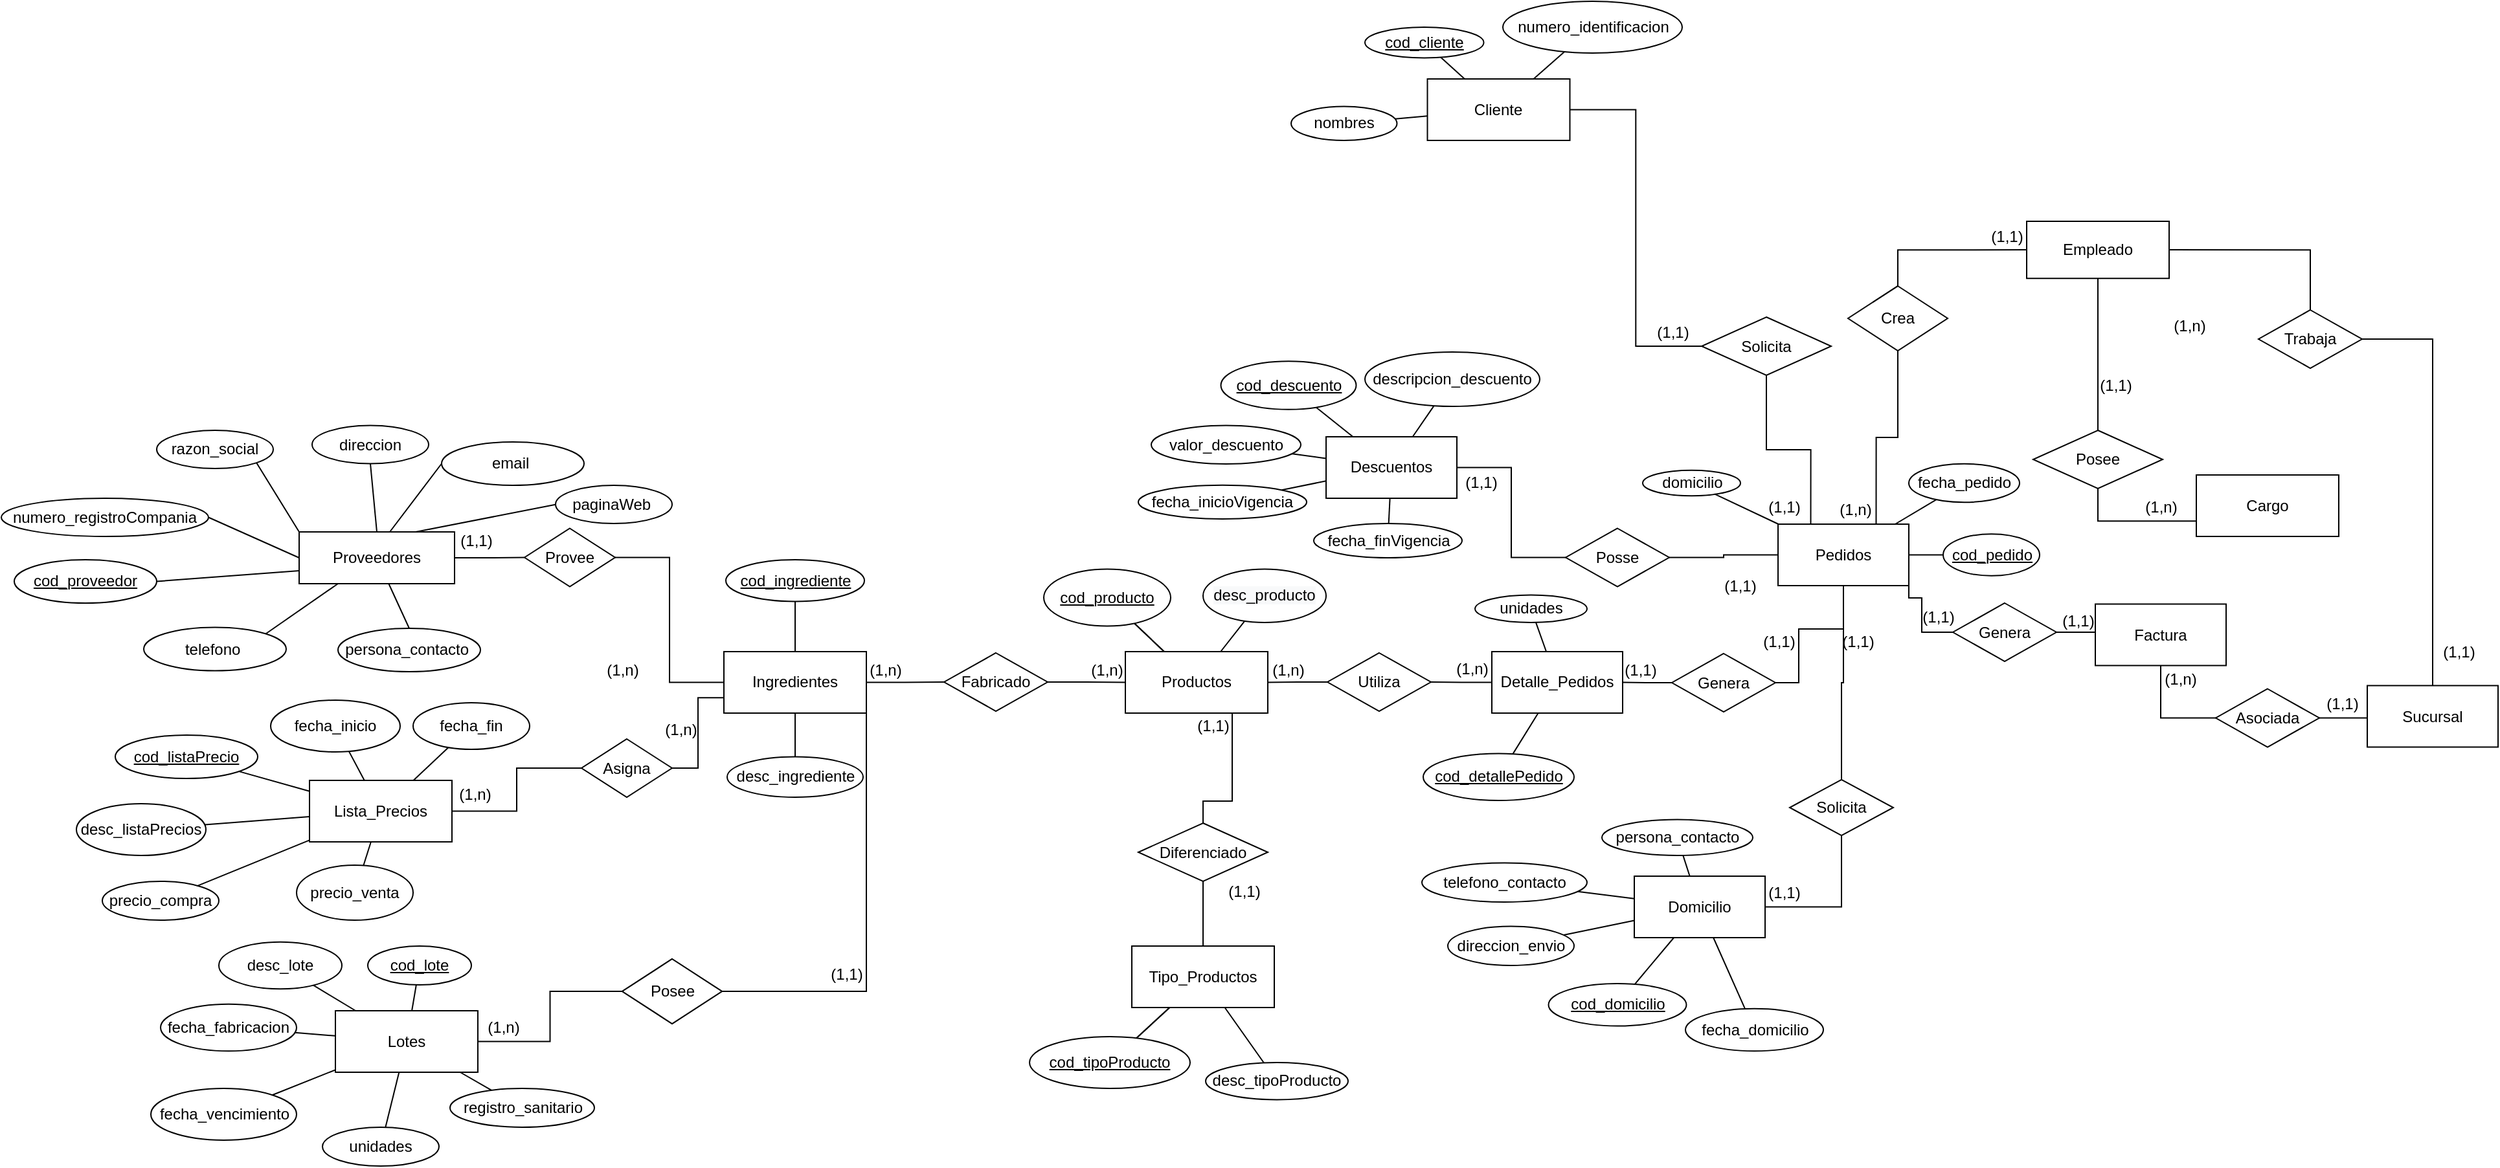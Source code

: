 <mxfile version="16.5.6" type="github">
  <diagram id="R2lEEEUBdFMjLlhIrx00" name="Page-1">
    <mxGraphModel dx="2053" dy="1786" grid="1" gridSize="10" guides="1" tooltips="1" connect="1" arrows="1" fold="1" page="1" pageScale="1" pageWidth="850" pageHeight="1100" math="0" shadow="0" extFonts="Permanent Marker^https://fonts.googleapis.com/css?family=Permanent+Marker">
      <root>
        <mxCell id="0" />
        <mxCell id="1" parent="0" />
        <mxCell id="ZTiVV1zmq2l8TF0PZbIo-10" style="edgeStyle=orthogonalEdgeStyle;rounded=0;orthogonalLoop=1;jettySize=auto;html=1;exitX=1;exitY=0.5;exitDx=0;exitDy=0;entryX=0;entryY=0.5;entryDx=0;entryDy=0;endArrow=none;endFill=0;" edge="1" parent="1" source="ZTiVV1zmq2l8TF0PZbIo-1" target="ZTiVV1zmq2l8TF0PZbIo-3">
          <mxGeometry relative="1" as="geometry" />
        </mxCell>
        <mxCell id="ZTiVV1zmq2l8TF0PZbIo-1" value="Proveedores" style="rounded=0;whiteSpace=wrap;html=1;" vertex="1" parent="1">
          <mxGeometry x="2" y="100" width="120" height="40" as="geometry" />
        </mxCell>
        <mxCell id="ZTiVV1zmq2l8TF0PZbIo-14" style="edgeStyle=orthogonalEdgeStyle;rounded=0;orthogonalLoop=1;jettySize=auto;html=1;exitX=0;exitY=0.75;exitDx=0;exitDy=0;entryX=1;entryY=0.5;entryDx=0;entryDy=0;endArrow=none;endFill=0;" edge="1" parent="1" source="ZTiVV1zmq2l8TF0PZbIo-2" target="ZTiVV1zmq2l8TF0PZbIo-13">
          <mxGeometry relative="1" as="geometry" />
        </mxCell>
        <mxCell id="ZTiVV1zmq2l8TF0PZbIo-19" style="edgeStyle=orthogonalEdgeStyle;rounded=0;orthogonalLoop=1;jettySize=auto;html=1;exitX=1;exitY=1;exitDx=0;exitDy=0;entryX=1;entryY=0.5;entryDx=0;entryDy=0;endArrow=none;endFill=0;" edge="1" parent="1" source="ZTiVV1zmq2l8TF0PZbIo-2" target="ZTiVV1zmq2l8TF0PZbIo-18">
          <mxGeometry relative="1" as="geometry" />
        </mxCell>
        <mxCell id="ZTiVV1zmq2l8TF0PZbIo-26" style="edgeStyle=orthogonalEdgeStyle;rounded=0;orthogonalLoop=1;jettySize=auto;html=1;exitX=1;exitY=0.5;exitDx=0;exitDy=0;entryX=0;entryY=0.5;entryDx=0;entryDy=0;endArrow=none;endFill=0;" edge="1" parent="1" source="ZTiVV1zmq2l8TF0PZbIo-2" target="ZTiVV1zmq2l8TF0PZbIo-25">
          <mxGeometry relative="1" as="geometry" />
        </mxCell>
        <mxCell id="ZTiVV1zmq2l8TF0PZbIo-190" value="" style="edgeStyle=none;rounded=0;orthogonalLoop=1;jettySize=auto;html=1;endArrow=none;endFill=0;exitX=0.5;exitY=0;exitDx=0;exitDy=0;" edge="1" parent="1" source="ZTiVV1zmq2l8TF0PZbIo-2" target="ZTiVV1zmq2l8TF0PZbIo-189">
          <mxGeometry relative="1" as="geometry" />
        </mxCell>
        <mxCell id="ZTiVV1zmq2l8TF0PZbIo-192" value="" style="edgeStyle=none;rounded=0;orthogonalLoop=1;jettySize=auto;html=1;endArrow=none;endFill=0;" edge="1" parent="1" source="ZTiVV1zmq2l8TF0PZbIo-2" target="ZTiVV1zmq2l8TF0PZbIo-191">
          <mxGeometry relative="1" as="geometry" />
        </mxCell>
        <mxCell id="ZTiVV1zmq2l8TF0PZbIo-2" value="Ingredientes" style="rounded=0;whiteSpace=wrap;html=1;" vertex="1" parent="1">
          <mxGeometry x="330" y="192.5" width="110" height="47.5" as="geometry" />
        </mxCell>
        <mxCell id="ZTiVV1zmq2l8TF0PZbIo-6" style="edgeStyle=orthogonalEdgeStyle;rounded=0;orthogonalLoop=1;jettySize=auto;html=1;exitX=1;exitY=0.5;exitDx=0;exitDy=0;entryX=0;entryY=0.5;entryDx=0;entryDy=0;endArrow=none;endFill=0;" edge="1" parent="1" source="ZTiVV1zmq2l8TF0PZbIo-3" target="ZTiVV1zmq2l8TF0PZbIo-2">
          <mxGeometry relative="1" as="geometry" />
        </mxCell>
        <mxCell id="ZTiVV1zmq2l8TF0PZbIo-3" value="Provee" style="rhombus;whiteSpace=wrap;html=1;" vertex="1" parent="1">
          <mxGeometry x="176" y="97.25" width="70" height="45" as="geometry" />
        </mxCell>
        <mxCell id="ZTiVV1zmq2l8TF0PZbIo-7" value="(1,1)" style="text;html=1;strokeColor=none;fillColor=none;align=center;verticalAlign=middle;whiteSpace=wrap;rounded=0;" vertex="1" parent="1">
          <mxGeometry x="109" y="100" width="60" height="14" as="geometry" />
        </mxCell>
        <mxCell id="ZTiVV1zmq2l8TF0PZbIo-11" value="(1,n)" style="text;html=1;strokeColor=none;fillColor=none;align=center;verticalAlign=middle;whiteSpace=wrap;rounded=0;" vertex="1" parent="1">
          <mxGeometry x="222" y="200" width="60" height="14" as="geometry" />
        </mxCell>
        <mxCell id="ZTiVV1zmq2l8TF0PZbIo-15" style="edgeStyle=orthogonalEdgeStyle;rounded=0;orthogonalLoop=1;jettySize=auto;html=1;exitX=1;exitY=0.5;exitDx=0;exitDy=0;entryX=0;entryY=0.5;entryDx=0;entryDy=0;endArrow=none;endFill=0;" edge="1" parent="1" source="ZTiVV1zmq2l8TF0PZbIo-12" target="ZTiVV1zmq2l8TF0PZbIo-13">
          <mxGeometry relative="1" as="geometry" />
        </mxCell>
        <mxCell id="ZTiVV1zmq2l8TF0PZbIo-166" value="" style="edgeStyle=none;rounded=0;orthogonalLoop=1;jettySize=auto;html=1;endArrow=none;endFill=0;" edge="1" parent="1" source="ZTiVV1zmq2l8TF0PZbIo-12" target="ZTiVV1zmq2l8TF0PZbIo-165">
          <mxGeometry relative="1" as="geometry" />
        </mxCell>
        <mxCell id="ZTiVV1zmq2l8TF0PZbIo-168" value="" style="edgeStyle=none;rounded=0;orthogonalLoop=1;jettySize=auto;html=1;endArrow=none;endFill=0;" edge="1" parent="1" source="ZTiVV1zmq2l8TF0PZbIo-12" target="ZTiVV1zmq2l8TF0PZbIo-167">
          <mxGeometry relative="1" as="geometry" />
        </mxCell>
        <mxCell id="ZTiVV1zmq2l8TF0PZbIo-171" value="" style="edgeStyle=none;rounded=0;orthogonalLoop=1;jettySize=auto;html=1;endArrow=none;endFill=0;" edge="1" parent="1" source="ZTiVV1zmq2l8TF0PZbIo-12" target="ZTiVV1zmq2l8TF0PZbIo-170">
          <mxGeometry relative="1" as="geometry" />
        </mxCell>
        <mxCell id="ZTiVV1zmq2l8TF0PZbIo-173" value="" style="edgeStyle=none;rounded=0;orthogonalLoop=1;jettySize=auto;html=1;endArrow=none;endFill=0;" edge="1" parent="1" source="ZTiVV1zmq2l8TF0PZbIo-12" target="ZTiVV1zmq2l8TF0PZbIo-172">
          <mxGeometry relative="1" as="geometry" />
        </mxCell>
        <mxCell id="ZTiVV1zmq2l8TF0PZbIo-175" value="" style="edgeStyle=none;rounded=0;orthogonalLoop=1;jettySize=auto;html=1;endArrow=none;endFill=0;" edge="1" parent="1" source="ZTiVV1zmq2l8TF0PZbIo-12" target="ZTiVV1zmq2l8TF0PZbIo-174">
          <mxGeometry relative="1" as="geometry" />
        </mxCell>
        <mxCell id="ZTiVV1zmq2l8TF0PZbIo-12" value="Lista_Precios" style="rounded=0;whiteSpace=wrap;html=1;" vertex="1" parent="1">
          <mxGeometry x="10" y="292" width="110" height="47.5" as="geometry" />
        </mxCell>
        <mxCell id="ZTiVV1zmq2l8TF0PZbIo-13" value="Asigna" style="rhombus;whiteSpace=wrap;html=1;" vertex="1" parent="1">
          <mxGeometry x="220" y="260" width="70" height="45" as="geometry" />
        </mxCell>
        <mxCell id="ZTiVV1zmq2l8TF0PZbIo-16" value="(1,n)" style="text;html=1;strokeColor=none;fillColor=none;align=center;verticalAlign=middle;whiteSpace=wrap;rounded=0;" vertex="1" parent="1">
          <mxGeometry x="108" y="296" width="60" height="14" as="geometry" />
        </mxCell>
        <mxCell id="ZTiVV1zmq2l8TF0PZbIo-17" value="(1,n)" style="text;html=1;strokeColor=none;fillColor=none;align=center;verticalAlign=middle;whiteSpace=wrap;rounded=0;" vertex="1" parent="1">
          <mxGeometry x="267" y="246" width="60" height="14" as="geometry" />
        </mxCell>
        <mxCell id="ZTiVV1zmq2l8TF0PZbIo-21" style="edgeStyle=orthogonalEdgeStyle;rounded=0;orthogonalLoop=1;jettySize=auto;html=1;exitX=0;exitY=0.5;exitDx=0;exitDy=0;entryX=1;entryY=0.5;entryDx=0;entryDy=0;endArrow=none;endFill=0;" edge="1" parent="1" source="ZTiVV1zmq2l8TF0PZbIo-18" target="ZTiVV1zmq2l8TF0PZbIo-20">
          <mxGeometry relative="1" as="geometry" />
        </mxCell>
        <mxCell id="ZTiVV1zmq2l8TF0PZbIo-18" value="Posee" style="rhombus;whiteSpace=wrap;html=1;" vertex="1" parent="1">
          <mxGeometry x="251.5" y="430" width="77" height="50" as="geometry" />
        </mxCell>
        <mxCell id="ZTiVV1zmq2l8TF0PZbIo-178" value="" style="edgeStyle=none;rounded=0;orthogonalLoop=1;jettySize=auto;html=1;endArrow=none;endFill=0;" edge="1" parent="1" source="ZTiVV1zmq2l8TF0PZbIo-20" target="ZTiVV1zmq2l8TF0PZbIo-177">
          <mxGeometry relative="1" as="geometry" />
        </mxCell>
        <mxCell id="ZTiVV1zmq2l8TF0PZbIo-180" value="" style="edgeStyle=none;rounded=0;orthogonalLoop=1;jettySize=auto;html=1;endArrow=none;endFill=0;" edge="1" parent="1" source="ZTiVV1zmq2l8TF0PZbIo-20" target="ZTiVV1zmq2l8TF0PZbIo-179">
          <mxGeometry relative="1" as="geometry" />
        </mxCell>
        <mxCell id="ZTiVV1zmq2l8TF0PZbIo-182" value="" style="edgeStyle=none;rounded=0;orthogonalLoop=1;jettySize=auto;html=1;endArrow=none;endFill=0;" edge="1" parent="1" source="ZTiVV1zmq2l8TF0PZbIo-20" target="ZTiVV1zmq2l8TF0PZbIo-181">
          <mxGeometry relative="1" as="geometry" />
        </mxCell>
        <mxCell id="ZTiVV1zmq2l8TF0PZbIo-184" value="" style="edgeStyle=none;rounded=0;orthogonalLoop=1;jettySize=auto;html=1;endArrow=none;endFill=0;" edge="1" parent="1" source="ZTiVV1zmq2l8TF0PZbIo-20" target="ZTiVV1zmq2l8TF0PZbIo-183">
          <mxGeometry relative="1" as="geometry" />
        </mxCell>
        <mxCell id="ZTiVV1zmq2l8TF0PZbIo-186" value="" style="edgeStyle=none;rounded=0;orthogonalLoop=1;jettySize=auto;html=1;endArrow=none;endFill=0;" edge="1" parent="1" source="ZTiVV1zmq2l8TF0PZbIo-20" target="ZTiVV1zmq2l8TF0PZbIo-185">
          <mxGeometry relative="1" as="geometry" />
        </mxCell>
        <mxCell id="ZTiVV1zmq2l8TF0PZbIo-188" value="" style="edgeStyle=none;rounded=0;orthogonalLoop=1;jettySize=auto;html=1;endArrow=none;endFill=0;" edge="1" parent="1" source="ZTiVV1zmq2l8TF0PZbIo-20" target="ZTiVV1zmq2l8TF0PZbIo-187">
          <mxGeometry relative="1" as="geometry" />
        </mxCell>
        <mxCell id="ZTiVV1zmq2l8TF0PZbIo-20" value="Lotes" style="rounded=0;whiteSpace=wrap;html=1;" vertex="1" parent="1">
          <mxGeometry x="30" y="470" width="110" height="47.5" as="geometry" />
        </mxCell>
        <mxCell id="ZTiVV1zmq2l8TF0PZbIo-22" value="(1,1)" style="text;html=1;strokeColor=none;fillColor=none;align=center;verticalAlign=middle;whiteSpace=wrap;rounded=0;" vertex="1" parent="1">
          <mxGeometry x="395" y="435" width="60" height="14" as="geometry" />
        </mxCell>
        <mxCell id="ZTiVV1zmq2l8TF0PZbIo-32" style="edgeStyle=orthogonalEdgeStyle;rounded=0;orthogonalLoop=1;jettySize=auto;html=1;exitX=0.75;exitY=1;exitDx=0;exitDy=0;entryX=0.5;entryY=0;entryDx=0;entryDy=0;endArrow=none;endFill=0;" edge="1" parent="1" source="ZTiVV1zmq2l8TF0PZbIo-24" target="ZTiVV1zmq2l8TF0PZbIo-30">
          <mxGeometry relative="1" as="geometry">
            <Array as="points">
              <mxPoint x="723" y="308" />
              <mxPoint x="700" y="308" />
            </Array>
          </mxGeometry>
        </mxCell>
        <mxCell id="ZTiVV1zmq2l8TF0PZbIo-204" value="" style="edgeStyle=none;rounded=0;orthogonalLoop=1;jettySize=auto;html=1;endArrow=none;endFill=0;" edge="1" parent="1" source="ZTiVV1zmq2l8TF0PZbIo-24" target="ZTiVV1zmq2l8TF0PZbIo-203">
          <mxGeometry relative="1" as="geometry" />
        </mxCell>
        <mxCell id="ZTiVV1zmq2l8TF0PZbIo-205" value="" style="edgeStyle=none;rounded=0;orthogonalLoop=1;jettySize=auto;html=1;endArrow=none;endFill=0;" edge="1" parent="1" source="ZTiVV1zmq2l8TF0PZbIo-24" target="ZTiVV1zmq2l8TF0PZbIo-203">
          <mxGeometry relative="1" as="geometry" />
        </mxCell>
        <mxCell id="ZTiVV1zmq2l8TF0PZbIo-207" value="" style="edgeStyle=none;rounded=0;orthogonalLoop=1;jettySize=auto;html=1;endArrow=none;endFill=0;" edge="1" parent="1" source="ZTiVV1zmq2l8TF0PZbIo-24" target="ZTiVV1zmq2l8TF0PZbIo-206">
          <mxGeometry relative="1" as="geometry" />
        </mxCell>
        <mxCell id="ZTiVV1zmq2l8TF0PZbIo-24" value="Productos" style="rounded=0;whiteSpace=wrap;html=1;" vertex="1" parent="1">
          <mxGeometry x="640" y="192.5" width="110" height="47.5" as="geometry" />
        </mxCell>
        <mxCell id="ZTiVV1zmq2l8TF0PZbIo-27" style="edgeStyle=orthogonalEdgeStyle;rounded=0;orthogonalLoop=1;jettySize=auto;html=1;exitX=1;exitY=0.5;exitDx=0;exitDy=0;entryX=0;entryY=0.5;entryDx=0;entryDy=0;endArrow=none;endFill=0;" edge="1" parent="1" source="ZTiVV1zmq2l8TF0PZbIo-25" target="ZTiVV1zmq2l8TF0PZbIo-24">
          <mxGeometry relative="1" as="geometry" />
        </mxCell>
        <mxCell id="ZTiVV1zmq2l8TF0PZbIo-25" value="Fabricado" style="rhombus;whiteSpace=wrap;html=1;" vertex="1" parent="1">
          <mxGeometry x="500" y="193.5" width="80" height="45" as="geometry" />
        </mxCell>
        <mxCell id="ZTiVV1zmq2l8TF0PZbIo-28" value="(1,n)" style="text;html=1;strokeColor=none;fillColor=none;align=center;verticalAlign=middle;whiteSpace=wrap;rounded=0;" vertex="1" parent="1">
          <mxGeometry x="425" y="200" width="60" height="14" as="geometry" />
        </mxCell>
        <mxCell id="ZTiVV1zmq2l8TF0PZbIo-29" value="(1,n)" style="text;html=1;strokeColor=none;fillColor=none;align=center;verticalAlign=middle;whiteSpace=wrap;rounded=0;" vertex="1" parent="1">
          <mxGeometry x="596" y="200" width="60" height="14" as="geometry" />
        </mxCell>
        <mxCell id="ZTiVV1zmq2l8TF0PZbIo-33" style="edgeStyle=orthogonalEdgeStyle;rounded=0;orthogonalLoop=1;jettySize=auto;html=1;exitX=0.5;exitY=1;exitDx=0;exitDy=0;entryX=0.5;entryY=0;entryDx=0;entryDy=0;endArrow=none;endFill=0;" edge="1" parent="1" source="ZTiVV1zmq2l8TF0PZbIo-30" target="ZTiVV1zmq2l8TF0PZbIo-31">
          <mxGeometry relative="1" as="geometry" />
        </mxCell>
        <mxCell id="ZTiVV1zmq2l8TF0PZbIo-30" value="Diferenciado" style="rhombus;whiteSpace=wrap;html=1;" vertex="1" parent="1">
          <mxGeometry x="650" y="325" width="100" height="45" as="geometry" />
        </mxCell>
        <mxCell id="ZTiVV1zmq2l8TF0PZbIo-211" value="" style="edgeStyle=none;rounded=0;orthogonalLoop=1;jettySize=auto;html=1;endArrow=none;endFill=0;" edge="1" parent="1" source="ZTiVV1zmq2l8TF0PZbIo-31" target="ZTiVV1zmq2l8TF0PZbIo-210">
          <mxGeometry relative="1" as="geometry" />
        </mxCell>
        <mxCell id="ZTiVV1zmq2l8TF0PZbIo-212" value="" style="edgeStyle=none;rounded=0;orthogonalLoop=1;jettySize=auto;html=1;endArrow=none;endFill=0;" edge="1" parent="1" source="ZTiVV1zmq2l8TF0PZbIo-31" target="ZTiVV1zmq2l8TF0PZbIo-210">
          <mxGeometry relative="1" as="geometry" />
        </mxCell>
        <mxCell id="ZTiVV1zmq2l8TF0PZbIo-214" value="" style="edgeStyle=none;rounded=0;orthogonalLoop=1;jettySize=auto;html=1;endArrow=none;endFill=0;" edge="1" parent="1" source="ZTiVV1zmq2l8TF0PZbIo-31" target="ZTiVV1zmq2l8TF0PZbIo-213">
          <mxGeometry relative="1" as="geometry" />
        </mxCell>
        <mxCell id="ZTiVV1zmq2l8TF0PZbIo-31" value="Tipo_Productos" style="rounded=0;whiteSpace=wrap;html=1;" vertex="1" parent="1">
          <mxGeometry x="645" y="420" width="110" height="47.5" as="geometry" />
        </mxCell>
        <mxCell id="ZTiVV1zmq2l8TF0PZbIo-34" value="(1,1)" style="text;html=1;strokeColor=none;fillColor=none;align=center;verticalAlign=middle;whiteSpace=wrap;rounded=0;" vertex="1" parent="1">
          <mxGeometry x="678" y="243" width="60" height="14" as="geometry" />
        </mxCell>
        <mxCell id="ZTiVV1zmq2l8TF0PZbIo-35" value="(1,1)" style="text;html=1;strokeColor=none;fillColor=none;align=center;verticalAlign=middle;whiteSpace=wrap;rounded=0;" vertex="1" parent="1">
          <mxGeometry x="702" y="371" width="60" height="14" as="geometry" />
        </mxCell>
        <mxCell id="ZTiVV1zmq2l8TF0PZbIo-38" style="edgeStyle=orthogonalEdgeStyle;rounded=0;orthogonalLoop=1;jettySize=auto;html=1;exitX=0;exitY=0.5;exitDx=0;exitDy=0;entryX=1;entryY=0.5;entryDx=0;entryDy=0;endArrow=none;endFill=0;" edge="1" parent="1" source="ZTiVV1zmq2l8TF0PZbIo-36" target="ZTiVV1zmq2l8TF0PZbIo-37">
          <mxGeometry relative="1" as="geometry" />
        </mxCell>
        <mxCell id="ZTiVV1zmq2l8TF0PZbIo-216" value="" style="edgeStyle=none;rounded=0;orthogonalLoop=1;jettySize=auto;html=1;endArrow=none;endFill=0;" edge="1" parent="1" source="ZTiVV1zmq2l8TF0PZbIo-36" target="ZTiVV1zmq2l8TF0PZbIo-215">
          <mxGeometry relative="1" as="geometry" />
        </mxCell>
        <mxCell id="ZTiVV1zmq2l8TF0PZbIo-218" value="" style="edgeStyle=none;rounded=0;orthogonalLoop=1;jettySize=auto;html=1;endArrow=none;endFill=0;" edge="1" parent="1" source="ZTiVV1zmq2l8TF0PZbIo-36" target="ZTiVV1zmq2l8TF0PZbIo-217">
          <mxGeometry relative="1" as="geometry" />
        </mxCell>
        <mxCell id="ZTiVV1zmq2l8TF0PZbIo-36" value="Detalle_Pedidos" style="rounded=0;whiteSpace=wrap;html=1;" vertex="1" parent="1">
          <mxGeometry x="923" y="192.5" width="101" height="47.5" as="geometry" />
        </mxCell>
        <mxCell id="ZTiVV1zmq2l8TF0PZbIo-39" style="edgeStyle=orthogonalEdgeStyle;rounded=0;orthogonalLoop=1;jettySize=auto;html=1;exitX=0;exitY=0.5;exitDx=0;exitDy=0;entryX=1;entryY=0.5;entryDx=0;entryDy=0;endArrow=none;endFill=0;" edge="1" parent="1" source="ZTiVV1zmq2l8TF0PZbIo-37" target="ZTiVV1zmq2l8TF0PZbIo-24">
          <mxGeometry relative="1" as="geometry" />
        </mxCell>
        <mxCell id="ZTiVV1zmq2l8TF0PZbIo-37" value="Utiliza" style="rhombus;whiteSpace=wrap;html=1;" vertex="1" parent="1">
          <mxGeometry x="796" y="193.5" width="80" height="45" as="geometry" />
        </mxCell>
        <mxCell id="ZTiVV1zmq2l8TF0PZbIo-40" value="(1,n)" style="text;html=1;strokeColor=none;fillColor=none;align=center;verticalAlign=middle;whiteSpace=wrap;rounded=0;" vertex="1" parent="1">
          <mxGeometry x="736" y="200" width="60" height="14" as="geometry" />
        </mxCell>
        <mxCell id="ZTiVV1zmq2l8TF0PZbIo-41" value="(1,n)" style="text;html=1;strokeColor=none;fillColor=none;align=center;verticalAlign=middle;whiteSpace=wrap;rounded=0;" vertex="1" parent="1">
          <mxGeometry x="878" y="199" width="60" height="14" as="geometry" />
        </mxCell>
        <mxCell id="ZTiVV1zmq2l8TF0PZbIo-53" style="edgeStyle=orthogonalEdgeStyle;rounded=0;orthogonalLoop=1;jettySize=auto;html=1;exitX=0;exitY=0.5;exitDx=0;exitDy=0;entryX=1;entryY=0.5;entryDx=0;entryDy=0;endArrow=none;endFill=0;" edge="1" parent="1" source="ZTiVV1zmq2l8TF0PZbIo-44" target="ZTiVV1zmq2l8TF0PZbIo-52">
          <mxGeometry relative="1" as="geometry" />
        </mxCell>
        <mxCell id="ZTiVV1zmq2l8TF0PZbIo-98" style="edgeStyle=orthogonalEdgeStyle;rounded=0;orthogonalLoop=1;jettySize=auto;html=1;exitX=1;exitY=0.5;exitDx=0;exitDy=0;entryX=0;entryY=0.5;entryDx=0;entryDy=0;endArrow=none;endFill=0;" edge="1" parent="1" source="ZTiVV1zmq2l8TF0PZbIo-44" target="ZTiVV1zmq2l8TF0PZbIo-97">
          <mxGeometry relative="1" as="geometry">
            <mxPoint x="1243" y="236.75" as="sourcePoint" />
            <Array as="points">
              <mxPoint x="1255" y="151" />
              <mxPoint x="1255" y="178" />
            </Array>
          </mxGeometry>
        </mxCell>
        <mxCell id="ZTiVV1zmq2l8TF0PZbIo-126" style="edgeStyle=orthogonalEdgeStyle;rounded=0;orthogonalLoop=1;jettySize=auto;html=1;exitX=0.5;exitY=1;exitDx=0;exitDy=0;entryX=0.5;entryY=0;entryDx=0;entryDy=0;endArrow=none;endFill=0;" edge="1" parent="1" source="ZTiVV1zmq2l8TF0PZbIo-44" target="ZTiVV1zmq2l8TF0PZbIo-59">
          <mxGeometry relative="1" as="geometry" />
        </mxCell>
        <mxCell id="ZTiVV1zmq2l8TF0PZbIo-222" value="" style="edgeStyle=none;rounded=0;orthogonalLoop=1;jettySize=auto;html=1;endArrow=none;endFill=0;" edge="1" parent="1" source="ZTiVV1zmq2l8TF0PZbIo-44" target="ZTiVV1zmq2l8TF0PZbIo-221">
          <mxGeometry relative="1" as="geometry" />
        </mxCell>
        <mxCell id="ZTiVV1zmq2l8TF0PZbIo-224" value="" style="edgeStyle=none;rounded=0;orthogonalLoop=1;jettySize=auto;html=1;endArrow=none;endFill=0;" edge="1" parent="1" source="ZTiVV1zmq2l8TF0PZbIo-44" target="ZTiVV1zmq2l8TF0PZbIo-223">
          <mxGeometry relative="1" as="geometry" />
        </mxCell>
        <mxCell id="ZTiVV1zmq2l8TF0PZbIo-226" value="" style="edgeStyle=none;rounded=0;orthogonalLoop=1;jettySize=auto;html=1;endArrow=none;endFill=0;" edge="1" parent="1" source="ZTiVV1zmq2l8TF0PZbIo-44" target="ZTiVV1zmq2l8TF0PZbIo-225">
          <mxGeometry relative="1" as="geometry" />
        </mxCell>
        <mxCell id="ZTiVV1zmq2l8TF0PZbIo-44" value="Pedidos" style="rounded=0;whiteSpace=wrap;html=1;" vertex="1" parent="1">
          <mxGeometry x="1144" y="94" width="101" height="47.5" as="geometry" />
        </mxCell>
        <mxCell id="ZTiVV1zmq2l8TF0PZbIo-47" style="edgeStyle=orthogonalEdgeStyle;rounded=0;orthogonalLoop=1;jettySize=auto;html=1;exitX=1;exitY=0.5;exitDx=0;exitDy=0;entryX=0.5;entryY=1;entryDx=0;entryDy=0;endArrow=none;endFill=0;" edge="1" parent="1" source="ZTiVV1zmq2l8TF0PZbIo-45" target="ZTiVV1zmq2l8TF0PZbIo-44">
          <mxGeometry relative="1" as="geometry">
            <Array as="points">
              <mxPoint x="1160" y="217" />
              <mxPoint x="1160" y="175" />
            </Array>
          </mxGeometry>
        </mxCell>
        <mxCell id="ZTiVV1zmq2l8TF0PZbIo-48" style="edgeStyle=orthogonalEdgeStyle;rounded=0;orthogonalLoop=1;jettySize=auto;html=1;exitX=0;exitY=0.5;exitDx=0;exitDy=0;endArrow=none;endFill=0;" edge="1" parent="1" source="ZTiVV1zmq2l8TF0PZbIo-45" target="ZTiVV1zmq2l8TF0PZbIo-36">
          <mxGeometry relative="1" as="geometry" />
        </mxCell>
        <mxCell id="ZTiVV1zmq2l8TF0PZbIo-45" value="Genera" style="rhombus;whiteSpace=wrap;html=1;" vertex="1" parent="1">
          <mxGeometry x="1062" y="194" width="80" height="45" as="geometry" />
        </mxCell>
        <mxCell id="ZTiVV1zmq2l8TF0PZbIo-49" value="(1,1)" style="text;html=1;strokeColor=none;fillColor=none;align=center;verticalAlign=middle;whiteSpace=wrap;rounded=0;" vertex="1" parent="1">
          <mxGeometry x="1115" y="177.5" width="60" height="14" as="geometry" />
        </mxCell>
        <mxCell id="ZTiVV1zmq2l8TF0PZbIo-50" value="(1,1)" style="text;html=1;strokeColor=none;fillColor=none;align=center;verticalAlign=middle;whiteSpace=wrap;rounded=0;" vertex="1" parent="1">
          <mxGeometry x="1008" y="200" width="60" height="14" as="geometry" />
        </mxCell>
        <mxCell id="ZTiVV1zmq2l8TF0PZbIo-52" value="Posse" style="rhombus;whiteSpace=wrap;html=1;" vertex="1" parent="1">
          <mxGeometry x="980" y="97.25" width="80" height="45" as="geometry" />
        </mxCell>
        <mxCell id="ZTiVV1zmq2l8TF0PZbIo-55" style="edgeStyle=orthogonalEdgeStyle;rounded=0;orthogonalLoop=1;jettySize=auto;html=1;exitX=1;exitY=0.5;exitDx=0;exitDy=0;entryX=0;entryY=0.5;entryDx=0;entryDy=0;endArrow=none;endFill=0;" edge="1" parent="1" source="ZTiVV1zmq2l8TF0PZbIo-54" target="ZTiVV1zmq2l8TF0PZbIo-52">
          <mxGeometry relative="1" as="geometry" />
        </mxCell>
        <mxCell id="ZTiVV1zmq2l8TF0PZbIo-228" value="" style="edgeStyle=none;rounded=0;orthogonalLoop=1;jettySize=auto;html=1;endArrow=none;endFill=0;" edge="1" parent="1" source="ZTiVV1zmq2l8TF0PZbIo-54" target="ZTiVV1zmq2l8TF0PZbIo-227">
          <mxGeometry relative="1" as="geometry" />
        </mxCell>
        <mxCell id="ZTiVV1zmq2l8TF0PZbIo-230" value="" style="edgeStyle=none;rounded=0;orthogonalLoop=1;jettySize=auto;html=1;endArrow=none;endFill=0;" edge="1" parent="1" source="ZTiVV1zmq2l8TF0PZbIo-54" target="ZTiVV1zmq2l8TF0PZbIo-229">
          <mxGeometry relative="1" as="geometry" />
        </mxCell>
        <mxCell id="ZTiVV1zmq2l8TF0PZbIo-232" value="" style="edgeStyle=none;rounded=0;orthogonalLoop=1;jettySize=auto;html=1;endArrow=none;endFill=0;" edge="1" parent="1" source="ZTiVV1zmq2l8TF0PZbIo-54" target="ZTiVV1zmq2l8TF0PZbIo-231">
          <mxGeometry relative="1" as="geometry" />
        </mxCell>
        <mxCell id="ZTiVV1zmq2l8TF0PZbIo-234" value="" style="edgeStyle=none;rounded=0;orthogonalLoop=1;jettySize=auto;html=1;endArrow=none;endFill=0;" edge="1" parent="1" source="ZTiVV1zmq2l8TF0PZbIo-54" target="ZTiVV1zmq2l8TF0PZbIo-233">
          <mxGeometry relative="1" as="geometry" />
        </mxCell>
        <mxCell id="ZTiVV1zmq2l8TF0PZbIo-237" value="" style="edgeStyle=none;rounded=0;orthogonalLoop=1;jettySize=auto;html=1;endArrow=none;endFill=0;" edge="1" parent="1" source="ZTiVV1zmq2l8TF0PZbIo-54" target="ZTiVV1zmq2l8TF0PZbIo-236">
          <mxGeometry relative="1" as="geometry" />
        </mxCell>
        <mxCell id="ZTiVV1zmq2l8TF0PZbIo-54" value="Descuentos" style="rounded=0;whiteSpace=wrap;html=1;" vertex="1" parent="1">
          <mxGeometry x="795" y="26.5" width="101" height="47.5" as="geometry" />
        </mxCell>
        <mxCell id="ZTiVV1zmq2l8TF0PZbIo-56" value="(1,1)" style="text;html=1;strokeColor=none;fillColor=none;align=center;verticalAlign=middle;whiteSpace=wrap;rounded=0;" vertex="1" parent="1">
          <mxGeometry x="1085" y="135.25" width="60" height="14" as="geometry" />
        </mxCell>
        <mxCell id="ZTiVV1zmq2l8TF0PZbIo-57" value="(1,1)" style="text;html=1;strokeColor=none;fillColor=none;align=center;verticalAlign=middle;whiteSpace=wrap;rounded=0;" vertex="1" parent="1">
          <mxGeometry x="885" y="55.25" width="60" height="14" as="geometry" />
        </mxCell>
        <mxCell id="ZTiVV1zmq2l8TF0PZbIo-59" value="Solicita" style="rhombus;whiteSpace=wrap;html=1;" vertex="1" parent="1">
          <mxGeometry x="1153" y="291.44" width="80" height="43.12" as="geometry" />
        </mxCell>
        <mxCell id="ZTiVV1zmq2l8TF0PZbIo-60" style="edgeStyle=orthogonalEdgeStyle;rounded=0;orthogonalLoop=1;jettySize=auto;html=1;exitX=1;exitY=0.5;exitDx=0;exitDy=0;entryX=0.5;entryY=1;entryDx=0;entryDy=0;endArrow=none;endFill=0;" edge="1" parent="1" source="ZTiVV1zmq2l8TF0PZbIo-61" target="ZTiVV1zmq2l8TF0PZbIo-59">
          <mxGeometry relative="1" as="geometry" />
        </mxCell>
        <mxCell id="ZTiVV1zmq2l8TF0PZbIo-240" value="" style="edgeStyle=none;rounded=0;orthogonalLoop=1;jettySize=auto;html=1;endArrow=none;endFill=0;" edge="1" parent="1" source="ZTiVV1zmq2l8TF0PZbIo-61" target="ZTiVV1zmq2l8TF0PZbIo-239">
          <mxGeometry relative="1" as="geometry" />
        </mxCell>
        <mxCell id="ZTiVV1zmq2l8TF0PZbIo-243" value="" style="edgeStyle=none;rounded=0;orthogonalLoop=1;jettySize=auto;html=1;endArrow=none;endFill=0;" edge="1" parent="1" source="ZTiVV1zmq2l8TF0PZbIo-61" target="ZTiVV1zmq2l8TF0PZbIo-242">
          <mxGeometry relative="1" as="geometry" />
        </mxCell>
        <mxCell id="ZTiVV1zmq2l8TF0PZbIo-245" value="" style="edgeStyle=none;rounded=0;orthogonalLoop=1;jettySize=auto;html=1;endArrow=none;endFill=0;" edge="1" parent="1" source="ZTiVV1zmq2l8TF0PZbIo-61" target="ZTiVV1zmq2l8TF0PZbIo-244">
          <mxGeometry relative="1" as="geometry" />
        </mxCell>
        <mxCell id="ZTiVV1zmq2l8TF0PZbIo-247" value="" style="edgeStyle=none;rounded=0;orthogonalLoop=1;jettySize=auto;html=1;endArrow=none;endFill=0;" edge="1" parent="1" source="ZTiVV1zmq2l8TF0PZbIo-61" target="ZTiVV1zmq2l8TF0PZbIo-246">
          <mxGeometry relative="1" as="geometry" />
        </mxCell>
        <mxCell id="ZTiVV1zmq2l8TF0PZbIo-249" value="" style="edgeStyle=none;rounded=0;orthogonalLoop=1;jettySize=auto;html=1;endArrow=none;endFill=0;" edge="1" parent="1" source="ZTiVV1zmq2l8TF0PZbIo-61" target="ZTiVV1zmq2l8TF0PZbIo-248">
          <mxGeometry relative="1" as="geometry" />
        </mxCell>
        <mxCell id="ZTiVV1zmq2l8TF0PZbIo-61" value="Domicilio" style="rounded=0;whiteSpace=wrap;html=1;" vertex="1" parent="1">
          <mxGeometry x="1033" y="366" width="101" height="47.5" as="geometry" />
        </mxCell>
        <mxCell id="ZTiVV1zmq2l8TF0PZbIo-63" value="(1,1)" style="text;html=1;strokeColor=none;fillColor=none;align=center;verticalAlign=middle;whiteSpace=wrap;rounded=0;" vertex="1" parent="1">
          <mxGeometry x="1119" y="372" width="60" height="14" as="geometry" />
        </mxCell>
        <mxCell id="ZTiVV1zmq2l8TF0PZbIo-69" value="(1,1)" style="text;html=1;strokeColor=none;fillColor=none;align=center;verticalAlign=middle;whiteSpace=wrap;rounded=0;" vertex="1" parent="1">
          <mxGeometry x="1176" y="177.5" width="60" height="14" as="geometry" />
        </mxCell>
        <mxCell id="ZTiVV1zmq2l8TF0PZbIo-72" style="edgeStyle=orthogonalEdgeStyle;rounded=0;orthogonalLoop=1;jettySize=auto;html=1;exitX=0;exitY=0.5;exitDx=0;exitDy=0;entryX=1;entryY=0.5;entryDx=0;entryDy=0;endArrow=none;endFill=0;" edge="1" parent="1" source="ZTiVV1zmq2l8TF0PZbIo-73" target="ZTiVV1zmq2l8TF0PZbIo-74">
          <mxGeometry relative="1" as="geometry" />
        </mxCell>
        <mxCell id="ZTiVV1zmq2l8TF0PZbIo-78" style="edgeStyle=orthogonalEdgeStyle;rounded=0;orthogonalLoop=1;jettySize=auto;html=1;exitX=0.5;exitY=1;exitDx=0;exitDy=0;entryX=0.25;entryY=0;entryDx=0;entryDy=0;endArrow=none;endFill=0;" edge="1" parent="1" source="ZTiVV1zmq2l8TF0PZbIo-73" target="ZTiVV1zmq2l8TF0PZbIo-44">
          <mxGeometry relative="1" as="geometry" />
        </mxCell>
        <mxCell id="ZTiVV1zmq2l8TF0PZbIo-73" value="Solicita" style="rhombus;whiteSpace=wrap;html=1;" vertex="1" parent="1">
          <mxGeometry x="1085" y="-66" width="100" height="45" as="geometry" />
        </mxCell>
        <mxCell id="ZTiVV1zmq2l8TF0PZbIo-251" value="" style="edgeStyle=none;rounded=0;orthogonalLoop=1;jettySize=auto;html=1;endArrow=none;endFill=0;" edge="1" parent="1" source="ZTiVV1zmq2l8TF0PZbIo-74" target="ZTiVV1zmq2l8TF0PZbIo-250">
          <mxGeometry relative="1" as="geometry" />
        </mxCell>
        <mxCell id="ZTiVV1zmq2l8TF0PZbIo-253" value="" style="edgeStyle=none;rounded=0;orthogonalLoop=1;jettySize=auto;html=1;endArrow=none;endFill=0;" edge="1" parent="1" source="ZTiVV1zmq2l8TF0PZbIo-74" target="ZTiVV1zmq2l8TF0PZbIo-252">
          <mxGeometry relative="1" as="geometry" />
        </mxCell>
        <mxCell id="ZTiVV1zmq2l8TF0PZbIo-255" value="" style="edgeStyle=none;rounded=0;orthogonalLoop=1;jettySize=auto;html=1;endArrow=none;endFill=0;" edge="1" parent="1" source="ZTiVV1zmq2l8TF0PZbIo-74" target="ZTiVV1zmq2l8TF0PZbIo-254">
          <mxGeometry relative="1" as="geometry" />
        </mxCell>
        <mxCell id="ZTiVV1zmq2l8TF0PZbIo-74" value="Cliente" style="rounded=0;whiteSpace=wrap;html=1;" vertex="1" parent="1">
          <mxGeometry x="873.25" y="-250" width="110" height="47.5" as="geometry" />
        </mxCell>
        <mxCell id="ZTiVV1zmq2l8TF0PZbIo-75" value="(1,1)" style="text;html=1;strokeColor=none;fillColor=none;align=center;verticalAlign=middle;whiteSpace=wrap;rounded=0;" vertex="1" parent="1">
          <mxGeometry x="1119" y="73.75" width="60" height="14" as="geometry" />
        </mxCell>
        <mxCell id="ZTiVV1zmq2l8TF0PZbIo-76" value="(1,1)" style="text;html=1;strokeColor=none;fillColor=none;align=center;verticalAlign=middle;whiteSpace=wrap;rounded=0;" vertex="1" parent="1">
          <mxGeometry x="1033" y="-61.5" width="60" height="14" as="geometry" />
        </mxCell>
        <mxCell id="ZTiVV1zmq2l8TF0PZbIo-79" value="Posee" style="rhombus;whiteSpace=wrap;html=1;" vertex="1" parent="1">
          <mxGeometry x="251.5" y="430" width="77" height="50" as="geometry" />
        </mxCell>
        <mxCell id="ZTiVV1zmq2l8TF0PZbIo-80" value="(1,n)" style="text;html=1;strokeColor=none;fillColor=none;align=center;verticalAlign=middle;whiteSpace=wrap;rounded=0;" vertex="1" parent="1">
          <mxGeometry x="130" y="476" width="60" height="14" as="geometry" />
        </mxCell>
        <mxCell id="ZTiVV1zmq2l8TF0PZbIo-93" style="edgeStyle=orthogonalEdgeStyle;rounded=0;orthogonalLoop=1;jettySize=auto;html=1;exitX=0.5;exitY=0;exitDx=0;exitDy=0;entryX=0;entryY=0.5;entryDx=0;entryDy=0;endArrow=none;endFill=0;" edge="1" parent="1" source="ZTiVV1zmq2l8TF0PZbIo-89" target="ZTiVV1zmq2l8TF0PZbIo-92">
          <mxGeometry relative="1" as="geometry" />
        </mxCell>
        <mxCell id="ZTiVV1zmq2l8TF0PZbIo-133" style="edgeStyle=orthogonalEdgeStyle;rounded=0;orthogonalLoop=1;jettySize=auto;html=1;exitX=0.5;exitY=1;exitDx=0;exitDy=0;entryX=0.75;entryY=0;entryDx=0;entryDy=0;endArrow=none;endFill=0;" edge="1" parent="1" source="ZTiVV1zmq2l8TF0PZbIo-89" target="ZTiVV1zmq2l8TF0PZbIo-44">
          <mxGeometry relative="1" as="geometry" />
        </mxCell>
        <mxCell id="ZTiVV1zmq2l8TF0PZbIo-89" value="Crea" style="rhombus;whiteSpace=wrap;html=1;" vertex="1" parent="1">
          <mxGeometry x="1198" y="-90" width="77" height="50" as="geometry" />
        </mxCell>
        <mxCell id="ZTiVV1zmq2l8TF0PZbIo-90" value="(1,n)" style="text;html=1;strokeColor=none;fillColor=none;align=center;verticalAlign=middle;whiteSpace=wrap;rounded=0;" vertex="1" parent="1">
          <mxGeometry x="1174" y="75.5" width="60" height="14" as="geometry" />
        </mxCell>
        <mxCell id="ZTiVV1zmq2l8TF0PZbIo-109" style="edgeStyle=orthogonalEdgeStyle;rounded=0;orthogonalLoop=1;jettySize=auto;html=1;exitX=1;exitY=0.5;exitDx=0;exitDy=0;endArrow=none;endFill=0;" edge="1" parent="1" source="ZTiVV1zmq2l8TF0PZbIo-92" target="ZTiVV1zmq2l8TF0PZbIo-107">
          <mxGeometry relative="1" as="geometry" />
        </mxCell>
        <mxCell id="ZTiVV1zmq2l8TF0PZbIo-113" style="edgeStyle=orthogonalEdgeStyle;rounded=0;orthogonalLoop=1;jettySize=auto;html=1;exitX=0.5;exitY=1;exitDx=0;exitDy=0;entryX=0.5;entryY=0;entryDx=0;entryDy=0;endArrow=none;endFill=0;" edge="1" parent="1" source="ZTiVV1zmq2l8TF0PZbIo-92" target="ZTiVV1zmq2l8TF0PZbIo-112">
          <mxGeometry relative="1" as="geometry" />
        </mxCell>
        <mxCell id="ZTiVV1zmq2l8TF0PZbIo-92" value="Empleado" style="rounded=0;whiteSpace=wrap;html=1;" vertex="1" parent="1">
          <mxGeometry x="1336" y="-140" width="110" height="44.12" as="geometry" />
        </mxCell>
        <mxCell id="ZTiVV1zmq2l8TF0PZbIo-94" value="(1,1)" style="text;html=1;strokeColor=none;fillColor=none;align=center;verticalAlign=middle;whiteSpace=wrap;rounded=0;" vertex="1" parent="1">
          <mxGeometry x="1291" y="-135" width="60" height="14" as="geometry" />
        </mxCell>
        <mxCell id="ZTiVV1zmq2l8TF0PZbIo-103" style="edgeStyle=orthogonalEdgeStyle;rounded=0;orthogonalLoop=1;jettySize=auto;html=1;exitX=0.5;exitY=1;exitDx=0;exitDy=0;entryX=0;entryY=0.5;entryDx=0;entryDy=0;endArrow=none;endFill=0;" edge="1" parent="1" source="ZTiVV1zmq2l8TF0PZbIo-95" target="ZTiVV1zmq2l8TF0PZbIo-102">
          <mxGeometry relative="1" as="geometry" />
        </mxCell>
        <mxCell id="ZTiVV1zmq2l8TF0PZbIo-95" value="Factura" style="rounded=0;whiteSpace=wrap;html=1;" vertex="1" parent="1">
          <mxGeometry x="1389" y="155.75" width="101" height="47.5" as="geometry" />
        </mxCell>
        <mxCell id="ZTiVV1zmq2l8TF0PZbIo-99" style="edgeStyle=orthogonalEdgeStyle;rounded=0;orthogonalLoop=1;jettySize=auto;html=1;exitX=1;exitY=0.5;exitDx=0;exitDy=0;entryX=0;entryY=0.5;entryDx=0;entryDy=0;endArrow=none;endFill=0;" edge="1" parent="1" source="ZTiVV1zmq2l8TF0PZbIo-97" target="ZTiVV1zmq2l8TF0PZbIo-95">
          <mxGeometry relative="1" as="geometry" />
        </mxCell>
        <mxCell id="ZTiVV1zmq2l8TF0PZbIo-97" value="Genera" style="rhombus;whiteSpace=wrap;html=1;" vertex="1" parent="1">
          <mxGeometry x="1279" y="155" width="80" height="45" as="geometry" />
        </mxCell>
        <mxCell id="ZTiVV1zmq2l8TF0PZbIo-100" value="(1,1)" style="text;html=1;strokeColor=none;fillColor=none;align=center;verticalAlign=middle;whiteSpace=wrap;rounded=0;" vertex="1" parent="1">
          <mxGeometry x="1238" y="159" width="60" height="14" as="geometry" />
        </mxCell>
        <mxCell id="ZTiVV1zmq2l8TF0PZbIo-101" value="(1,1)" style="text;html=1;strokeColor=none;fillColor=none;align=center;verticalAlign=middle;whiteSpace=wrap;rounded=0;" vertex="1" parent="1">
          <mxGeometry x="1550" y="226" width="60" height="14" as="geometry" />
        </mxCell>
        <mxCell id="ZTiVV1zmq2l8TF0PZbIo-105" style="edgeStyle=orthogonalEdgeStyle;rounded=0;orthogonalLoop=1;jettySize=auto;html=1;exitX=1;exitY=0.5;exitDx=0;exitDy=0;entryX=0;entryY=0.5;entryDx=0;entryDy=0;endArrow=none;endFill=0;" edge="1" parent="1" source="ZTiVV1zmq2l8TF0PZbIo-102" target="ZTiVV1zmq2l8TF0PZbIo-104">
          <mxGeometry relative="1" as="geometry" />
        </mxCell>
        <mxCell id="ZTiVV1zmq2l8TF0PZbIo-102" value="Asociada" style="rhombus;whiteSpace=wrap;html=1;" vertex="1" parent="1">
          <mxGeometry x="1482" y="221.25" width="80" height="45" as="geometry" />
        </mxCell>
        <mxCell id="ZTiVV1zmq2l8TF0PZbIo-104" value="Sucursal" style="rounded=0;whiteSpace=wrap;html=1;" vertex="1" parent="1">
          <mxGeometry x="1599" y="218.75" width="101" height="47.5" as="geometry" />
        </mxCell>
        <mxCell id="ZTiVV1zmq2l8TF0PZbIo-106" value="(1,n)" style="text;html=1;strokeColor=none;fillColor=none;align=center;verticalAlign=middle;whiteSpace=wrap;rounded=0;" vertex="1" parent="1">
          <mxGeometry x="1425" y="207.25" width="60" height="14" as="geometry" />
        </mxCell>
        <mxCell id="ZTiVV1zmq2l8TF0PZbIo-108" style="edgeStyle=orthogonalEdgeStyle;rounded=0;orthogonalLoop=1;jettySize=auto;html=1;exitX=1;exitY=0.5;exitDx=0;exitDy=0;endArrow=none;endFill=0;" edge="1" parent="1" source="ZTiVV1zmq2l8TF0PZbIo-107" target="ZTiVV1zmq2l8TF0PZbIo-104">
          <mxGeometry relative="1" as="geometry">
            <mxPoint x="1614.5" y="-188.25" as="targetPoint" />
          </mxGeometry>
        </mxCell>
        <mxCell id="ZTiVV1zmq2l8TF0PZbIo-107" value="Trabaja" style="rhombus;whiteSpace=wrap;html=1;" vertex="1" parent="1">
          <mxGeometry x="1515" y="-71.5" width="80" height="45" as="geometry" />
        </mxCell>
        <mxCell id="ZTiVV1zmq2l8TF0PZbIo-110" value="(1,1)" style="text;html=1;strokeColor=none;fillColor=none;align=center;verticalAlign=middle;whiteSpace=wrap;rounded=0;" vertex="1" parent="1">
          <mxGeometry x="1640" y="186" width="60" height="14" as="geometry" />
        </mxCell>
        <mxCell id="ZTiVV1zmq2l8TF0PZbIo-111" value="(1,n)" style="text;html=1;strokeColor=none;fillColor=none;align=center;verticalAlign=middle;whiteSpace=wrap;rounded=0;" vertex="1" parent="1">
          <mxGeometry x="1432" y="-66" width="60" height="14" as="geometry" />
        </mxCell>
        <mxCell id="ZTiVV1zmq2l8TF0PZbIo-134" style="edgeStyle=orthogonalEdgeStyle;rounded=0;orthogonalLoop=1;jettySize=auto;html=1;exitX=0.5;exitY=1;exitDx=0;exitDy=0;entryX=0;entryY=0.75;entryDx=0;entryDy=0;endArrow=none;endFill=0;" edge="1" parent="1" source="ZTiVV1zmq2l8TF0PZbIo-112" target="ZTiVV1zmq2l8TF0PZbIo-114">
          <mxGeometry relative="1" as="geometry" />
        </mxCell>
        <mxCell id="ZTiVV1zmq2l8TF0PZbIo-112" value="Posee" style="rhombus;whiteSpace=wrap;html=1;" vertex="1" parent="1">
          <mxGeometry x="1341" y="21.5" width="100" height="45" as="geometry" />
        </mxCell>
        <mxCell id="ZTiVV1zmq2l8TF0PZbIo-114" value="Cargo" style="rounded=0;whiteSpace=wrap;html=1;" vertex="1" parent="1">
          <mxGeometry x="1467" y="56" width="110" height="47.5" as="geometry" />
        </mxCell>
        <mxCell id="ZTiVV1zmq2l8TF0PZbIo-116" value="(1,1)" style="text;html=1;strokeColor=none;fillColor=none;align=center;verticalAlign=middle;whiteSpace=wrap;rounded=0;" vertex="1" parent="1">
          <mxGeometry x="1374.5" y="-20.25" width="60" height="14" as="geometry" />
        </mxCell>
        <mxCell id="ZTiVV1zmq2l8TF0PZbIo-117" value="(1,n)" style="text;html=1;strokeColor=none;fillColor=none;align=center;verticalAlign=middle;whiteSpace=wrap;rounded=0;" vertex="1" parent="1">
          <mxGeometry x="1409.5" y="73.75" width="60" height="14" as="geometry" />
        </mxCell>
        <mxCell id="ZTiVV1zmq2l8TF0PZbIo-135" value="(1,1)" style="text;html=1;strokeColor=none;fillColor=none;align=center;verticalAlign=middle;whiteSpace=wrap;rounded=0;" vertex="1" parent="1">
          <mxGeometry x="1346" y="162" width="60" height="14" as="geometry" />
        </mxCell>
        <mxCell id="ZTiVV1zmq2l8TF0PZbIo-155" style="rounded=0;orthogonalLoop=1;jettySize=auto;html=1;exitX=1;exitY=0.5;exitDx=0;exitDy=0;endArrow=none;endFill=0;entryX=0;entryY=0.75;entryDx=0;entryDy=0;" edge="1" parent="1" source="ZTiVV1zmq2l8TF0PZbIo-136" target="ZTiVV1zmq2l8TF0PZbIo-1">
          <mxGeometry relative="1" as="geometry">
            <mxPoint x="-18" y="120" as="targetPoint" />
          </mxGeometry>
        </mxCell>
        <mxCell id="ZTiVV1zmq2l8TF0PZbIo-136" value="&lt;span style=&quot;text-align: left&quot;&gt;&lt;u&gt;cod_proveedor&lt;/u&gt;&lt;/span&gt;" style="ellipse;whiteSpace=wrap;html=1;" vertex="1" parent="1">
          <mxGeometry x="-218" y="121.5" width="110" height="33.5" as="geometry" />
        </mxCell>
        <mxCell id="ZTiVV1zmq2l8TF0PZbIo-154" style="rounded=0;orthogonalLoop=1;jettySize=auto;html=1;exitX=1;exitY=0.5;exitDx=0;exitDy=0;entryX=0;entryY=0.5;entryDx=0;entryDy=0;endArrow=none;endFill=0;" edge="1" parent="1" source="ZTiVV1zmq2l8TF0PZbIo-137" target="ZTiVV1zmq2l8TF0PZbIo-1">
          <mxGeometry relative="1" as="geometry" />
        </mxCell>
        <mxCell id="ZTiVV1zmq2l8TF0PZbIo-137" value="&lt;span style=&quot;text-align: left&quot;&gt;numero_registroCompania&lt;/span&gt;" style="ellipse;whiteSpace=wrap;html=1;" vertex="1" parent="1">
          <mxGeometry x="-228" y="74" width="160" height="29.5" as="geometry" />
        </mxCell>
        <mxCell id="ZTiVV1zmq2l8TF0PZbIo-158" style="rounded=0;orthogonalLoop=1;jettySize=auto;html=1;exitX=1;exitY=1;exitDx=0;exitDy=0;entryX=0;entryY=0;entryDx=0;entryDy=0;endArrow=none;endFill=0;" edge="1" parent="1" source="ZTiVV1zmq2l8TF0PZbIo-139" target="ZTiVV1zmq2l8TF0PZbIo-1">
          <mxGeometry relative="1" as="geometry" />
        </mxCell>
        <mxCell id="ZTiVV1zmq2l8TF0PZbIo-139" value="&lt;span style=&quot;text-align: left&quot;&gt;razon_social&lt;/span&gt;" style="ellipse;whiteSpace=wrap;html=1;" vertex="1" parent="1">
          <mxGeometry x="-108" y="21.5" width="90" height="29.5" as="geometry" />
        </mxCell>
        <mxCell id="ZTiVV1zmq2l8TF0PZbIo-159" style="rounded=0;orthogonalLoop=1;jettySize=auto;html=1;exitX=0.5;exitY=1;exitDx=0;exitDy=0;entryX=0.5;entryY=0;entryDx=0;entryDy=0;endArrow=none;endFill=0;" edge="1" parent="1" source="ZTiVV1zmq2l8TF0PZbIo-142" target="ZTiVV1zmq2l8TF0PZbIo-1">
          <mxGeometry relative="1" as="geometry" />
        </mxCell>
        <mxCell id="ZTiVV1zmq2l8TF0PZbIo-142" value="&lt;span style=&quot;text-align: left&quot;&gt;direccion&lt;/span&gt;" style="ellipse;whiteSpace=wrap;html=1;" vertex="1" parent="1">
          <mxGeometry x="12" y="17.75" width="90" height="29.5" as="geometry" />
        </mxCell>
        <mxCell id="ZTiVV1zmq2l8TF0PZbIo-156" style="rounded=0;orthogonalLoop=1;jettySize=auto;html=1;exitX=1;exitY=0;exitDx=0;exitDy=0;entryX=0.25;entryY=1;entryDx=0;entryDy=0;endArrow=none;endFill=0;" edge="1" parent="1" source="ZTiVV1zmq2l8TF0PZbIo-144" target="ZTiVV1zmq2l8TF0PZbIo-1">
          <mxGeometry relative="1" as="geometry" />
        </mxCell>
        <mxCell id="ZTiVV1zmq2l8TF0PZbIo-144" value="&lt;span style=&quot;text-align: left&quot;&gt;telefono&amp;nbsp;&lt;/span&gt;" style="ellipse;whiteSpace=wrap;html=1;" vertex="1" parent="1">
          <mxGeometry x="-118" y="173.75" width="110" height="33.5" as="geometry" />
        </mxCell>
        <mxCell id="ZTiVV1zmq2l8TF0PZbIo-157" style="rounded=0;orthogonalLoop=1;jettySize=auto;html=1;exitX=0.5;exitY=0;exitDx=0;exitDy=0;endArrow=none;endFill=0;" edge="1" parent="1" source="ZTiVV1zmq2l8TF0PZbIo-146" target="ZTiVV1zmq2l8TF0PZbIo-1">
          <mxGeometry relative="1" as="geometry" />
        </mxCell>
        <mxCell id="ZTiVV1zmq2l8TF0PZbIo-146" value="&lt;span style=&quot;text-align: left&quot;&gt;persona_contacto&amp;nbsp;&lt;/span&gt;" style="ellipse;whiteSpace=wrap;html=1;" vertex="1" parent="1">
          <mxGeometry x="32" y="174.5" width="110" height="33.5" as="geometry" />
        </mxCell>
        <mxCell id="ZTiVV1zmq2l8TF0PZbIo-161" style="rounded=0;orthogonalLoop=1;jettySize=auto;html=1;exitX=0;exitY=0.5;exitDx=0;exitDy=0;endArrow=none;endFill=0;" edge="1" parent="1" source="ZTiVV1zmq2l8TF0PZbIo-148">
          <mxGeometry relative="1" as="geometry">
            <mxPoint x="72" y="100" as="targetPoint" />
          </mxGeometry>
        </mxCell>
        <mxCell id="ZTiVV1zmq2l8TF0PZbIo-148" value="&lt;span style=&quot;text-align: left&quot;&gt;email&amp;nbsp;&lt;/span&gt;" style="ellipse;whiteSpace=wrap;html=1;" vertex="1" parent="1">
          <mxGeometry x="112" y="30.5" width="110" height="33.5" as="geometry" />
        </mxCell>
        <mxCell id="ZTiVV1zmq2l8TF0PZbIo-162" style="rounded=0;orthogonalLoop=1;jettySize=auto;html=1;exitX=0;exitY=0.5;exitDx=0;exitDy=0;entryX=0.75;entryY=0;entryDx=0;entryDy=0;endArrow=none;endFill=0;" edge="1" parent="1" target="ZTiVV1zmq2l8TF0PZbIo-1">
          <mxGeometry relative="1" as="geometry">
            <mxPoint x="200.5" y="78.75" as="sourcePoint" />
          </mxGeometry>
        </mxCell>
        <mxCell id="ZTiVV1zmq2l8TF0PZbIo-152" value="&lt;span style=&quot;text-align: left&quot;&gt;paginaWeb&amp;nbsp;&lt;/span&gt;" style="ellipse;whiteSpace=wrap;html=1;" vertex="1" parent="1">
          <mxGeometry x="200" y="64" width="90" height="29.5" as="geometry" />
        </mxCell>
        <mxCell id="ZTiVV1zmq2l8TF0PZbIo-164" value="" style="edgeStyle=none;rounded=0;orthogonalLoop=1;jettySize=auto;html=1;endArrow=none;endFill=0;" edge="1" parent="1" source="ZTiVV1zmq2l8TF0PZbIo-163" target="ZTiVV1zmq2l8TF0PZbIo-12">
          <mxGeometry relative="1" as="geometry" />
        </mxCell>
        <mxCell id="ZTiVV1zmq2l8TF0PZbIo-163" value="&lt;span style=&quot;text-align: left;&quot;&gt;cod_listaPrecio&lt;/span&gt;" style="ellipse;whiteSpace=wrap;html=1;fontStyle=4" vertex="1" parent="1">
          <mxGeometry x="-140" y="257" width="110" height="33.5" as="geometry" />
        </mxCell>
        <mxCell id="ZTiVV1zmq2l8TF0PZbIo-165" value="&lt;span style=&quot;text-align: left&quot;&gt;desc_listaPrecios&lt;/span&gt;" style="ellipse;whiteSpace=wrap;html=1;rounded=0;" vertex="1" parent="1">
          <mxGeometry x="-170" y="310" width="100" height="40" as="geometry" />
        </mxCell>
        <mxCell id="ZTiVV1zmq2l8TF0PZbIo-167" value="&lt;span style=&quot;text-align: left&quot;&gt;precio_compra&lt;/span&gt;" style="ellipse;whiteSpace=wrap;html=1;rounded=0;" vertex="1" parent="1">
          <mxGeometry x="-150" y="370" width="90" height="30" as="geometry" />
        </mxCell>
        <mxCell id="ZTiVV1zmq2l8TF0PZbIo-170" value="&lt;span style=&quot;text-align: left&quot;&gt;precio_venta&lt;/span&gt;" style="ellipse;whiteSpace=wrap;html=1;rounded=0;" vertex="1" parent="1">
          <mxGeometry y="357.5" width="90" height="42.5" as="geometry" />
        </mxCell>
        <mxCell id="ZTiVV1zmq2l8TF0PZbIo-172" value="&lt;span style=&quot;text-align: left&quot;&gt;fecha_inicio&lt;/span&gt;" style="ellipse;whiteSpace=wrap;html=1;rounded=0;" vertex="1" parent="1">
          <mxGeometry x="-20" y="230" width="100" height="40" as="geometry" />
        </mxCell>
        <mxCell id="ZTiVV1zmq2l8TF0PZbIo-174" value="&lt;span style=&quot;text-align: left&quot;&gt;fecha_fin&lt;/span&gt;" style="ellipse;whiteSpace=wrap;html=1;rounded=0;" vertex="1" parent="1">
          <mxGeometry x="90" y="232" width="90" height="36" as="geometry" />
        </mxCell>
        <mxCell id="ZTiVV1zmq2l8TF0PZbIo-177" value="&lt;span style=&quot;text-align: left;&quot;&gt;cod_lote&lt;/span&gt;" style="ellipse;whiteSpace=wrap;html=1;rounded=0;fontStyle=4" vertex="1" parent="1">
          <mxGeometry x="55" y="420" width="80" height="30" as="geometry" />
        </mxCell>
        <mxCell id="ZTiVV1zmq2l8TF0PZbIo-179" value="&lt;span style=&quot;text-align: left&quot;&gt;desc_lote&lt;/span&gt;" style="ellipse;whiteSpace=wrap;html=1;rounded=0;" vertex="1" parent="1">
          <mxGeometry x="-60" y="416.88" width="95" height="36.25" as="geometry" />
        </mxCell>
        <mxCell id="ZTiVV1zmq2l8TF0PZbIo-181" value="&lt;span style=&quot;text-align: left&quot;&gt;fecha_fabricacion&lt;/span&gt;" style="ellipse;whiteSpace=wrap;html=1;rounded=0;" vertex="1" parent="1">
          <mxGeometry x="-105" y="464.87" width="105" height="36.25" as="geometry" />
        </mxCell>
        <mxCell id="ZTiVV1zmq2l8TF0PZbIo-183" value="&lt;span style=&quot;text-align: left&quot;&gt;fecha_vencimiento&lt;/span&gt;" style="ellipse;whiteSpace=wrap;html=1;rounded=0;" vertex="1" parent="1">
          <mxGeometry x="-112.5" y="530" width="112.5" height="40" as="geometry" />
        </mxCell>
        <mxCell id="ZTiVV1zmq2l8TF0PZbIo-185" value="&lt;span style=&quot;text-align: left&quot;&gt;unidades&lt;/span&gt;" style="ellipse;whiteSpace=wrap;html=1;rounded=0;" vertex="1" parent="1">
          <mxGeometry x="20" y="560" width="90" height="30" as="geometry" />
        </mxCell>
        <mxCell id="ZTiVV1zmq2l8TF0PZbIo-187" value="&lt;span style=&quot;text-align: left&quot;&gt;registro_sanitario&lt;/span&gt;" style="ellipse;whiteSpace=wrap;html=1;rounded=0;" vertex="1" parent="1">
          <mxGeometry x="118.5" y="530" width="111.5" height="30" as="geometry" />
        </mxCell>
        <mxCell id="ZTiVV1zmq2l8TF0PZbIo-189" value="&lt;span style=&quot;text-align: left&quot;&gt;&lt;u&gt;cod_ingrediente&lt;/u&gt;&lt;/span&gt;" style="ellipse;whiteSpace=wrap;html=1;rounded=0;" vertex="1" parent="1">
          <mxGeometry x="331.5" y="121.5" width="107" height="32.25" as="geometry" />
        </mxCell>
        <mxCell id="ZTiVV1zmq2l8TF0PZbIo-191" value="&lt;span style=&quot;text-align: left&quot;&gt;desc_ingrediente&lt;/span&gt;" style="ellipse;whiteSpace=wrap;html=1;rounded=0;" vertex="1" parent="1">
          <mxGeometry x="332.5" y="273.75" width="105" height="31.25" as="geometry" />
        </mxCell>
        <mxCell id="ZTiVV1zmq2l8TF0PZbIo-203" value="&lt;span style=&quot;text-align: left&quot;&gt;&lt;u&gt;cod_producto&lt;/u&gt;&lt;/span&gt;" style="ellipse;whiteSpace=wrap;html=1;rounded=0;" vertex="1" parent="1">
          <mxGeometry x="577" y="128.75" width="98" height="44" as="geometry" />
        </mxCell>
        <mxCell id="ZTiVV1zmq2l8TF0PZbIo-206" value="&#xa;&#xa;&lt;span style=&quot;color: rgb(0, 0, 0); font-family: helvetica; font-size: 12px; font-style: normal; font-weight: 400; letter-spacing: normal; text-align: left; text-indent: 0px; text-transform: none; word-spacing: 0px; background-color: rgb(248, 249, 250); display: inline; float: none;&quot;&gt;desc_producto&lt;/span&gt;&#xa;&#xa;" style="ellipse;whiteSpace=wrap;html=1;rounded=0;" vertex="1" parent="1">
          <mxGeometry x="700" y="128.75" width="95" height="41.25" as="geometry" />
        </mxCell>
        <mxCell id="ZTiVV1zmq2l8TF0PZbIo-210" value="&lt;span style=&quot;text-align: left;&quot;&gt;cod_tipoProducto&lt;/span&gt;" style="ellipse;whiteSpace=wrap;html=1;rounded=0;fontStyle=4" vertex="1" parent="1">
          <mxGeometry x="566" y="490" width="124" height="40" as="geometry" />
        </mxCell>
        <mxCell id="ZTiVV1zmq2l8TF0PZbIo-213" value="&lt;span style=&quot;text-align: left&quot;&gt;desc_tipoProducto&lt;/span&gt;" style="ellipse;whiteSpace=wrap;html=1;rounded=0;" vertex="1" parent="1">
          <mxGeometry x="702" y="510" width="110" height="28.75" as="geometry" />
        </mxCell>
        <mxCell id="ZTiVV1zmq2l8TF0PZbIo-215" value="&lt;span style=&quot;text-align: left&quot;&gt;&lt;u&gt;cod_detallePedido&lt;/u&gt;&lt;/span&gt;" style="ellipse;whiteSpace=wrap;html=1;rounded=0;" vertex="1" parent="1">
          <mxGeometry x="870" y="271.25" width="116.5" height="36.25" as="geometry" />
        </mxCell>
        <mxCell id="ZTiVV1zmq2l8TF0PZbIo-217" value="&lt;span style=&quot;text-align: left&quot;&gt;unidades&lt;/span&gt;" style="ellipse;whiteSpace=wrap;html=1;rounded=0;" vertex="1" parent="1">
          <mxGeometry x="910" y="148.75" width="86.5" height="21.25" as="geometry" />
        </mxCell>
        <mxCell id="ZTiVV1zmq2l8TF0PZbIo-220" style="edgeStyle=none;rounded=0;orthogonalLoop=1;jettySize=auto;html=1;exitX=0;exitY=0;exitDx=0;exitDy=0;entryX=0.5;entryY=0;entryDx=0;entryDy=0;endArrow=none;endFill=0;" edge="1" parent="1" source="ZTiVV1zmq2l8TF0PZbIo-89" target="ZTiVV1zmq2l8TF0PZbIo-89">
          <mxGeometry relative="1" as="geometry" />
        </mxCell>
        <mxCell id="ZTiVV1zmq2l8TF0PZbIo-221" value="&lt;span style=&quot;text-align: left;&quot;&gt;cod_pedido&lt;/span&gt;" style="ellipse;whiteSpace=wrap;html=1;rounded=0;fontStyle=4" vertex="1" parent="1">
          <mxGeometry x="1271.5" y="101.62" width="74.5" height="32.25" as="geometry" />
        </mxCell>
        <mxCell id="ZTiVV1zmq2l8TF0PZbIo-223" value="&lt;span style=&quot;text-align: left&quot;&gt;fecha_pedido&lt;/span&gt;" style="ellipse;whiteSpace=wrap;html=1;rounded=0;" vertex="1" parent="1">
          <mxGeometry x="1245" y="47.37" width="85.5" height="29.75" as="geometry" />
        </mxCell>
        <mxCell id="ZTiVV1zmq2l8TF0PZbIo-225" value="&lt;span style=&quot;text-align: left&quot;&gt;domicilio&lt;/span&gt;" style="ellipse;whiteSpace=wrap;html=1;rounded=0;" vertex="1" parent="1">
          <mxGeometry x="1039.5" y="52.37" width="75.5" height="19.75" as="geometry" />
        </mxCell>
        <mxCell id="ZTiVV1zmq2l8TF0PZbIo-227" value="&lt;span style=&quot;text-align: left;&quot;&gt;cod_descuento&lt;/span&gt;" style="ellipse;whiteSpace=wrap;html=1;rounded=0;fontStyle=4" vertex="1" parent="1">
          <mxGeometry x="713.75" y="-31.88" width="104.5" height="37.25" as="geometry" />
        </mxCell>
        <mxCell id="ZTiVV1zmq2l8TF0PZbIo-229" value="&lt;span style=&quot;text-align: left&quot;&gt;descripcion_descuento&lt;/span&gt;" style="ellipse;whiteSpace=wrap;html=1;rounded=0;" vertex="1" parent="1">
          <mxGeometry x="825" y="-39" width="135" height="42" as="geometry" />
        </mxCell>
        <mxCell id="ZTiVV1zmq2l8TF0PZbIo-231" value="&lt;span style=&quot;text-align: left&quot;&gt;valor_descuento&lt;/span&gt;" style="ellipse;whiteSpace=wrap;html=1;rounded=0;" vertex="1" parent="1">
          <mxGeometry x="660" y="17.75" width="115.5" height="29.75" as="geometry" />
        </mxCell>
        <mxCell id="ZTiVV1zmq2l8TF0PZbIo-233" value="&lt;span style=&quot;text-align: left&quot;&gt;fecha_inicioVigencia&lt;/span&gt;" style="ellipse;whiteSpace=wrap;html=1;rounded=0;" vertex="1" parent="1">
          <mxGeometry x="650" y="63.88" width="130" height="26.12" as="geometry" />
        </mxCell>
        <mxCell id="ZTiVV1zmq2l8TF0PZbIo-236" value="&lt;span style=&quot;text-align: left&quot;&gt;fecha_finVigencia&lt;/span&gt;" style="ellipse;whiteSpace=wrap;html=1;rounded=0;" vertex="1" parent="1">
          <mxGeometry x="785.5" y="93.5" width="114.5" height="26.5" as="geometry" />
        </mxCell>
        <mxCell id="ZTiVV1zmq2l8TF0PZbIo-239" value="&lt;span style=&quot;text-align: left;&quot;&gt;cod_domicilio&lt;/span&gt;" style="ellipse;whiteSpace=wrap;html=1;rounded=0;fontStyle=4" vertex="1" parent="1">
          <mxGeometry x="966.75" y="449" width="106.5" height="32.75" as="geometry" />
        </mxCell>
        <mxCell id="ZTiVV1zmq2l8TF0PZbIo-242" value="&lt;span style=&quot;text-align: left&quot;&gt;fecha_domicilio&lt;/span&gt;" style="ellipse;whiteSpace=wrap;html=1;rounded=0;" vertex="1" parent="1">
          <mxGeometry x="1072.5" y="468.37" width="106.5" height="32.75" as="geometry" />
        </mxCell>
        <mxCell id="ZTiVV1zmq2l8TF0PZbIo-244" value="&lt;span style=&quot;text-align: left&quot;&gt;direccion_envio&lt;/span&gt;" style="ellipse;whiteSpace=wrap;html=1;rounded=0;" vertex="1" parent="1">
          <mxGeometry x="889" y="404.75" width="97.5" height="30.25" as="geometry" />
        </mxCell>
        <mxCell id="ZTiVV1zmq2l8TF0PZbIo-246" value="&lt;span style=&quot;text-align: left&quot;&gt;telefono_contacto&lt;/span&gt;" style="ellipse;whiteSpace=wrap;html=1;rounded=0;" vertex="1" parent="1">
          <mxGeometry x="869" y="355.75" width="127.5" height="30.25" as="geometry" />
        </mxCell>
        <mxCell id="ZTiVV1zmq2l8TF0PZbIo-248" value="&lt;span style=&quot;text-align: left&quot;&gt;persona_contacto&lt;/span&gt;" style="ellipse;whiteSpace=wrap;html=1;rounded=0;" vertex="1" parent="1">
          <mxGeometry x="1008" y="322.25" width="116.5" height="27.75" as="geometry" />
        </mxCell>
        <mxCell id="ZTiVV1zmq2l8TF0PZbIo-250" value="&lt;span style=&quot;text-align: left;&quot;&gt;cod_cliente&lt;/span&gt;" style="ellipse;whiteSpace=wrap;html=1;rounded=0;fontStyle=4" vertex="1" parent="1">
          <mxGeometry x="825" y="-290" width="91.75" height="23.75" as="geometry" />
        </mxCell>
        <mxCell id="ZTiVV1zmq2l8TF0PZbIo-252" value="&lt;span style=&quot;text-align: left&quot;&gt;numero_identificacion&lt;/span&gt;" style="ellipse;whiteSpace=wrap;html=1;rounded=0;" vertex="1" parent="1">
          <mxGeometry x="931.5" y="-310" width="138.5" height="40" as="geometry" />
        </mxCell>
        <mxCell id="ZTiVV1zmq2l8TF0PZbIo-254" value="&lt;span style=&quot;text-align: left&quot;&gt;nombres&lt;/span&gt;" style="ellipse;whiteSpace=wrap;html=1;rounded=0;" vertex="1" parent="1">
          <mxGeometry x="768" y="-228.75" width="81.75" height="26.25" as="geometry" />
        </mxCell>
      </root>
    </mxGraphModel>
  </diagram>
</mxfile>
